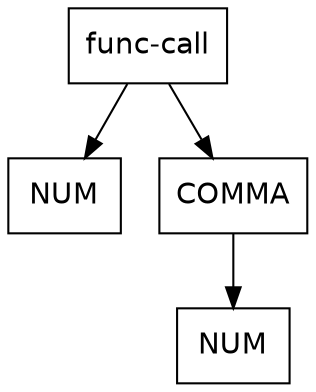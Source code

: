 digraph d{
node [fontname="Helvetica",shape=box];
n0 [label=<func-call>];
n1 [label=<NUM>];
n2 [label=<COMMA>];
n3 [label=<NUM>];
n0 -> n1;
n0 -> n2;
n2 -> n3;
}